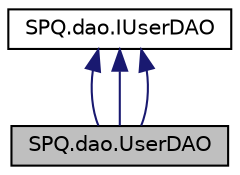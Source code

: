 digraph "SPQ.dao.UserDAO"
{
  edge [fontname="Helvetica",fontsize="10",labelfontname="Helvetica",labelfontsize="10"];
  node [fontname="Helvetica",fontsize="10",shape=record];
  Node0 [label="SPQ.dao.UserDAO",height=0.2,width=0.4,color="black", fillcolor="grey75", style="filled", fontcolor="black"];
  Node1 -> Node0 [dir="back",color="midnightblue",fontsize="10",style="solid"];
  Node1 [label="SPQ.dao.IUserDAO",height=0.2,width=0.4,color="black", fillcolor="white", style="filled",URL="$interface_s_p_q_1_1dao_1_1_i_user_d_a_o.html"];
  Node1 -> Node0 [dir="back",color="midnightblue",fontsize="10",style="solid"];
  Node1 -> Node0 [dir="back",color="midnightblue",fontsize="10",style="solid"];
}
